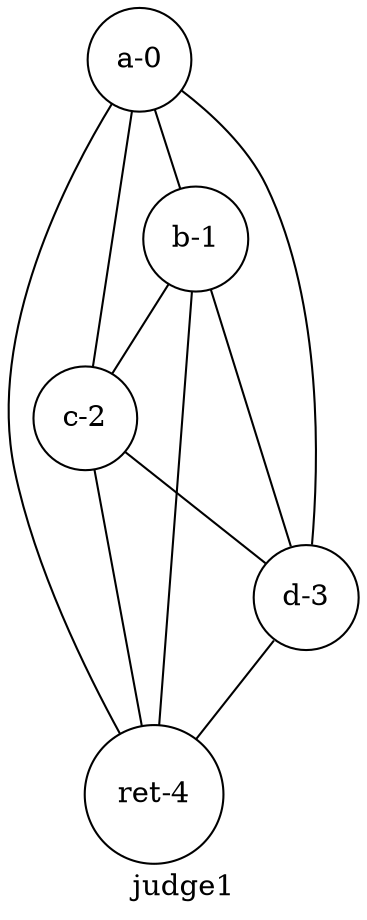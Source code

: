 graph judge1{
label =judge1
a[label="a-0", shape=circle, style=filled, fillcolor=White]
b[label="b-1", shape=circle, style=filled, fillcolor=White]
c[label="c-2", shape=circle, style=filled, fillcolor=White]
d[label="d-3", shape=circle, style=filled, fillcolor=White]
ret[label="ret-4", shape=circle, style=filled, fillcolor=White]
a--b
a--c
a--d
a--ret
b--c
b--d
b--ret
c--d
c--ret
d--ret
}
